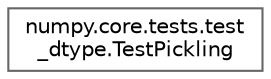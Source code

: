 digraph "Graphical Class Hierarchy"
{
 // LATEX_PDF_SIZE
  bgcolor="transparent";
  edge [fontname=Helvetica,fontsize=10,labelfontname=Helvetica,labelfontsize=10];
  node [fontname=Helvetica,fontsize=10,shape=box,height=0.2,width=0.4];
  rankdir="LR";
  Node0 [id="Node000000",label="numpy.core.tests.test\l_dtype.TestPickling",height=0.2,width=0.4,color="grey40", fillcolor="white", style="filled",URL="$db/ded/classnumpy_1_1core_1_1tests_1_1test__dtype_1_1TestPickling.html",tooltip=" "];
}
